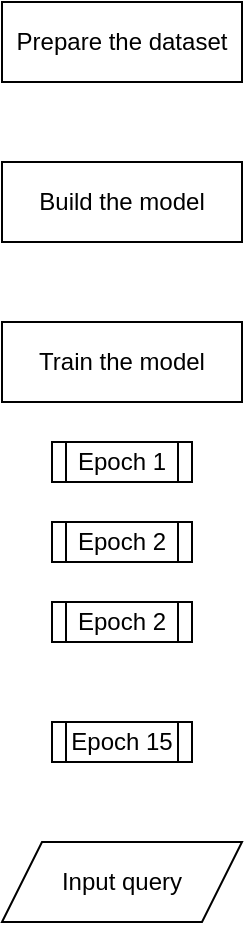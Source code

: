 <mxfile>
    <diagram id="dParQ9o0GckHHbSc1_CF" name="Page-1">
        <mxGraphModel dx="746" dy="583" grid="1" gridSize="10" guides="1" tooltips="1" connect="1" arrows="1" fold="1" page="1" pageScale="1" pageWidth="850" pageHeight="1100" background="none" math="0" shadow="0">
            <root>
                <mxCell id="0"/>
                <mxCell id="1" parent="0"/>
                <mxCell id="3" value="Build the model" style="rounded=0;whiteSpace=wrap;html=1;" parent="1" vertex="1">
                    <mxGeometry x="280" y="360" width="120" height="40" as="geometry"/>
                </mxCell>
                <mxCell id="5" value="Train the model" style="shape=parallelogram;perimeter=parallelogramPerimeter;whiteSpace=wrap;html=1;fixedSize=1;size=0;" parent="1" vertex="1">
                    <mxGeometry x="280" y="440" width="120" height="40" as="geometry"/>
                </mxCell>
                <mxCell id="9" value="Epoch 1" style="shape=process;whiteSpace=wrap;html=1;backgroundOutline=1;" parent="1" vertex="1">
                    <mxGeometry x="305" y="500" width="70" height="20" as="geometry"/>
                </mxCell>
                <mxCell id="10" value="Epoch 2" style="shape=process;whiteSpace=wrap;html=1;backgroundOutline=1;" parent="1" vertex="1">
                    <mxGeometry x="305" y="540" width="70" height="20" as="geometry"/>
                </mxCell>
                <mxCell id="11" value="Epoch 2" style="shape=process;whiteSpace=wrap;html=1;backgroundOutline=1;" parent="1" vertex="1">
                    <mxGeometry x="305" y="580" width="70" height="20" as="geometry"/>
                </mxCell>
                <mxCell id="12" value="Epoch 15" style="shape=process;whiteSpace=wrap;html=1;backgroundOutline=1;" parent="1" vertex="1">
                    <mxGeometry x="305" y="640" width="70" height="20" as="geometry"/>
                </mxCell>
                <mxCell id="13" value="Prepare the dataset" style="rounded=0;whiteSpace=wrap;html=1;" parent="1" vertex="1">
                    <mxGeometry x="280" y="280" width="120" height="40" as="geometry"/>
                </mxCell>
                <mxCell id="14" value="Input query" style="shape=parallelogram;perimeter=parallelogramPerimeter;whiteSpace=wrap;html=1;fixedSize=1;" parent="1" vertex="1">
                    <mxGeometry x="280" y="700" width="120" height="40" as="geometry"/>
                </mxCell>
            </root>
        </mxGraphModel>
    </diagram>
    <diagram id="WbJemTv2Dw0cLGj3RD_V" name="Page-2">
        <mxGraphModel dx="2132" dy="1300" grid="1" gridSize="10" guides="1" tooltips="1" connect="1" arrows="1" fold="1" page="1" pageScale="1" pageWidth="850" pageHeight="1100" math="0" shadow="0">
            <root>
                <mxCell id="0"/>
                <mxCell id="1" parent="0"/>
                <mxCell id="RL59w-mfHcgP7UhCdHnM-9" style="edgeStyle=none;html=1;" edge="1" parent="1" source="RL59w-mfHcgP7UhCdHnM-1" target="RL59w-mfHcgP7UhCdHnM-2">
                    <mxGeometry relative="1" as="geometry"/>
                </mxCell>
                <mxCell id="RL59w-mfHcgP7UhCdHnM-1" value="/api/user/new" style="ellipse;whiteSpace=wrap;html=1;" vertex="1" parent="1">
                    <mxGeometry x="30" y="15" width="130" height="90" as="geometry"/>
                </mxCell>
                <mxCell id="RL59w-mfHcgP7UhCdHnM-10" value="" style="edgeStyle=none;html=1;" edge="1" parent="1" source="RL59w-mfHcgP7UhCdHnM-2" target="RL59w-mfHcgP7UhCdHnM-3">
                    <mxGeometry relative="1" as="geometry"/>
                </mxCell>
                <mxCell id="RL59w-mfHcgP7UhCdHnM-2" value="generate a fresh new uuid" style="rounded=1;whiteSpace=wrap;html=1;" vertex="1" parent="1">
                    <mxGeometry x="25" y="150" width="135" height="70" as="geometry"/>
                </mxCell>
                <mxCell id="RL59w-mfHcgP7UhCdHnM-11" value="" style="edgeStyle=none;html=1;" edge="1" parent="1" source="RL59w-mfHcgP7UhCdHnM-3" target="RL59w-mfHcgP7UhCdHnM-5">
                    <mxGeometry relative="1" as="geometry"/>
                </mxCell>
                <mxCell id="RL59w-mfHcgP7UhCdHnM-3" value="add uuid to the Users database table" style="rounded=1;whiteSpace=wrap;html=1;" vertex="1" parent="1">
                    <mxGeometry x="20" y="270" width="140" height="80" as="geometry"/>
                </mxCell>
                <mxCell id="RL59w-mfHcgP7UhCdHnM-12" value="" style="edgeStyle=none;html=1;" edge="1" parent="1" source="RL59w-mfHcgP7UhCdHnM-5" target="RL59w-mfHcgP7UhCdHnM-7">
                    <mxGeometry relative="1" as="geometry"/>
                </mxCell>
                <mxCell id="RL59w-mfHcgP7UhCdHnM-5" value="make a .faiss file for that user and store as ./fiass_db/&amp;lt;uuid&amp;gt;.fiass" style="rounded=1;whiteSpace=wrap;html=1;" vertex="1" parent="1">
                    <mxGeometry x="20" y="400" width="140" height="70" as="geometry"/>
                </mxCell>
                <mxCell id="RL59w-mfHcgP7UhCdHnM-13" value="" style="edgeStyle=none;html=1;" edge="1" parent="1" source="RL59w-mfHcgP7UhCdHnM-7" target="RL59w-mfHcgP7UhCdHnM-8">
                    <mxGeometry relative="1" as="geometry"/>
                </mxCell>
                <mxCell id="RL59w-mfHcgP7UhCdHnM-7" value="return success and user uuid" style="shape=parallelogram;perimeter=parallelogramPerimeter;whiteSpace=wrap;html=1;fixedSize=1;" vertex="1" parent="1">
                    <mxGeometry x="20" y="515" width="140" height="70" as="geometry"/>
                </mxCell>
                <mxCell id="RL59w-mfHcgP7UhCdHnM-8" value="end" style="ellipse;whiteSpace=wrap;html=1;" vertex="1" parent="1">
                    <mxGeometry x="30" y="630" width="120" height="80" as="geometry"/>
                </mxCell>
                <mxCell id="RL59w-mfHcgP7UhCdHnM-23" style="edgeStyle=none;html=1;" edge="1" parent="1" source="RL59w-mfHcgP7UhCdHnM-14" target="RL59w-mfHcgP7UhCdHnM-15">
                    <mxGeometry relative="1" as="geometry"/>
                </mxCell>
                <mxCell id="RL59w-mfHcgP7UhCdHnM-14" value="/api/upload-image&lt;div&gt;&lt;br&gt;&lt;/div&gt;" style="ellipse;whiteSpace=wrap;html=1;" vertex="1" parent="1">
                    <mxGeometry x="230" y="30" width="130" height="90" as="geometry"/>
                </mxCell>
                <mxCell id="RL59w-mfHcgP7UhCdHnM-24" value="" style="edgeStyle=none;html=1;" edge="1" parent="1" source="RL59w-mfHcgP7UhCdHnM-15" target="RL59w-mfHcgP7UhCdHnM-16">
                    <mxGeometry relative="1" as="geometry"/>
                </mxCell>
                <mxCell id="RL59w-mfHcgP7UhCdHnM-15" value="get image&lt;div&gt;get metadata&lt;br&gt;get user id&lt;/div&gt;" style="shape=parallelogram;perimeter=parallelogramPerimeter;whiteSpace=wrap;html=1;fixedSize=1;" vertex="1" parent="1">
                    <mxGeometry x="230" y="155" width="120" height="60" as="geometry"/>
                </mxCell>
                <mxCell id="RL59w-mfHcgP7UhCdHnM-25" value="" style="edgeStyle=none;html=1;" edge="1" parent="1" source="RL59w-mfHcgP7UhCdHnM-16" target="RL59w-mfHcgP7UhCdHnM-17">
                    <mxGeometry relative="1" as="geometry"/>
                </mxCell>
                <mxCell id="RL59w-mfHcgP7UhCdHnM-16" value="encode the image with object detection model and update faiss db" style="rounded=1;whiteSpace=wrap;html=1;" vertex="1" parent="1">
                    <mxGeometry x="230" y="260" width="120" height="60" as="geometry"/>
                </mxCell>
                <mxCell id="RL59w-mfHcgP7UhCdHnM-26" value="" style="edgeStyle=none;html=1;" edge="1" parent="1" source="RL59w-mfHcgP7UhCdHnM-17" target="RL59w-mfHcgP7UhCdHnM-18">
                    <mxGeometry relative="1" as="geometry"/>
                </mxCell>
                <mxCell id="RL59w-mfHcgP7UhCdHnM-17" value="generate the image captions&lt;div&gt;&lt;br&gt;&lt;/div&gt;" style="rounded=1;whiteSpace=wrap;html=1;" vertex="1" parent="1">
                    <mxGeometry x="230" y="360" width="120" height="60" as="geometry"/>
                </mxCell>
                <mxCell id="RL59w-mfHcgP7UhCdHnM-27" value="" style="edgeStyle=none;html=1;" edge="1" parent="1" source="RL59w-mfHcgP7UhCdHnM-18" target="RL59w-mfHcgP7UhCdHnM-19">
                    <mxGeometry relative="1" as="geometry"/>
                </mxCell>
                <mxCell id="RL59w-mfHcgP7UhCdHnM-18" value="encode the image with face&lt;div&gt;&amp;nbsp;detection model and if the image contains a face&amp;nbsp;&lt;div&gt;update the faiss db&lt;/div&gt;&lt;div&gt;and get the label of the face detected&amp;nbsp;&lt;/div&gt;&lt;/div&gt;" style="rounded=1;whiteSpace=wrap;html=1;" vertex="1" parent="1">
                    <mxGeometry x="215" y="460" width="150" height="90" as="geometry"/>
                </mxCell>
                <mxCell id="RL59w-mfHcgP7UhCdHnM-28" value="" style="edgeStyle=none;html=1;" edge="1" parent="1" source="RL59w-mfHcgP7UhCdHnM-19" target="RL59w-mfHcgP7UhCdHnM-20">
                    <mxGeometry relative="1" as="geometry"/>
                </mxCell>
                <mxCell id="RL59w-mfHcgP7UhCdHnM-19" value="extract the text from the image using the ocr modal" style="rounded=1;whiteSpace=wrap;html=1;" vertex="1" parent="1">
                    <mxGeometry x="230.01" y="585" width="120" height="60" as="geometry"/>
                </mxCell>
                <mxCell id="RL59w-mfHcgP7UhCdHnM-29" value="" style="edgeStyle=none;html=1;" edge="1" parent="1" source="RL59w-mfHcgP7UhCdHnM-20" target="RL59w-mfHcgP7UhCdHnM-21">
                    <mxGeometry relative="1" as="geometry"/>
                </mxCell>
                <mxCell id="RL59w-mfHcgP7UhCdHnM-20" value="sore image data&lt;div&gt;(user_id, fiass_id, face_id, label, text, created_at, description) in the database table&lt;/div&gt;" style="rounded=1;whiteSpace=wrap;html=1;" vertex="1" parent="1">
                    <mxGeometry x="182.5" y="680" width="215" height="110" as="geometry"/>
                </mxCell>
                <mxCell id="RL59w-mfHcgP7UhCdHnM-30" value="" style="edgeStyle=none;html=1;" edge="1" parent="1" source="RL59w-mfHcgP7UhCdHnM-21" target="RL59w-mfHcgP7UhCdHnM-22">
                    <mxGeometry relative="1" as="geometry"/>
                </mxCell>
                <mxCell id="RL59w-mfHcgP7UhCdHnM-21" value="return (status, index, label_id, message) as ACK" style="shape=parallelogram;perimeter=parallelogramPerimeter;whiteSpace=wrap;html=1;fixedSize=1;" vertex="1" parent="1">
                    <mxGeometry x="188.12" y="830" width="203.75" height="110" as="geometry"/>
                </mxCell>
                <mxCell id="RL59w-mfHcgP7UhCdHnM-22" value="end&lt;div&gt;&lt;br&gt;&lt;/div&gt;" style="ellipse;whiteSpace=wrap;html=1;" vertex="1" parent="1">
                    <mxGeometry x="230.01" y="970" width="120" height="80" as="geometry"/>
                </mxCell>
                <mxCell id="RL59w-mfHcgP7UhCdHnM-39" value="" style="edgeStyle=none;html=1;" edge="1" parent="1" source="RL59w-mfHcgP7UhCdHnM-31" target="RL59w-mfHcgP7UhCdHnM-32">
                    <mxGeometry relative="1" as="geometry"/>
                </mxCell>
                <mxCell id="RL59w-mfHcgP7UhCdHnM-31" value="/api/search" style="ellipse;whiteSpace=wrap;html=1;" vertex="1" parent="1">
                    <mxGeometry x="495" y="30" width="120" height="80" as="geometry"/>
                </mxCell>
                <mxCell id="RL59w-mfHcgP7UhCdHnM-40" value="" style="edgeStyle=none;html=1;" edge="1" parent="1" source="RL59w-mfHcgP7UhCdHnM-32" target="RL59w-mfHcgP7UhCdHnM-33">
                    <mxGeometry relative="1" as="geometry"/>
                </mxCell>
                <mxCell id="RL59w-mfHcgP7UhCdHnM-32" value="get user_id and search query&lt;div&gt;&lt;br&gt;&lt;/div&gt;" style="shape=parallelogram;perimeter=parallelogramPerimeter;whiteSpace=wrap;html=1;fixedSize=1;" vertex="1" parent="1">
                    <mxGeometry x="495" y="140" width="120" height="60" as="geometry"/>
                </mxCell>
                <mxCell id="RL59w-mfHcgP7UhCdHnM-42" value="" style="edgeStyle=none;html=1;" edge="1" parent="1" source="RL59w-mfHcgP7UhCdHnM-33" target="RL59w-mfHcgP7UhCdHnM-34">
                    <mxGeometry relative="1" as="geometry"/>
                </mxCell>
                <mxCell id="RL59w-mfHcgP7UhCdHnM-33" value="use the users faiss file to get results from the object detection model fro base query" style="rounded=1;whiteSpace=wrap;html=1;" vertex="1" parent="1">
                    <mxGeometry x="495" y="230" width="120" height="60" as="geometry"/>
                </mxCell>
                <mxCell id="RL59w-mfHcgP7UhCdHnM-43" value="" style="edgeStyle=none;html=1;" edge="1" parent="1" source="RL59w-mfHcgP7UhCdHnM-34" target="RL59w-mfHcgP7UhCdHnM-35">
                    <mxGeometry relative="1" as="geometry"/>
                </mxCell>
                <mxCell id="RL59w-mfHcgP7UhCdHnM-34" value="extract the data ranges from quey using dateTimeRangeExtractor&amp;nbsp; and boost the score of images whose datetime matches the range&lt;div&gt;&amp;nbsp;&lt;/div&gt;" style="rounded=1;whiteSpace=wrap;html=1;" vertex="1" parent="1">
                    <mxGeometry x="480" y="330" width="150" height="120" as="geometry"/>
                </mxCell>
                <mxCell id="RL59w-mfHcgP7UhCdHnM-44" value="" style="edgeStyle=none;html=1;" edge="1" parent="1" source="RL59w-mfHcgP7UhCdHnM-35" target="RL59w-mfHcgP7UhCdHnM-36">
                    <mxGeometry relative="1" as="geometry"/>
                </mxCell>
                <mxCell id="RL59w-mfHcgP7UhCdHnM-35" value="perform ocr search by fuzzyly comparing with text stored in db and the original query" style="rounded=1;whiteSpace=wrap;html=1;" vertex="1" parent="1">
                    <mxGeometry x="495" y="490" width="120" height="60" as="geometry"/>
                </mxCell>
                <mxCell id="RL59w-mfHcgP7UhCdHnM-45" value="" style="edgeStyle=none;html=1;" edge="1" parent="1" source="RL59w-mfHcgP7UhCdHnM-36" target="RL59w-mfHcgP7UhCdHnM-37">
                    <mxGeometry relative="1" as="geometry"/>
                </mxCell>
                <mxCell id="RL59w-mfHcgP7UhCdHnM-36" value="sort the results to order on basis of decending confidece" style="rounded=1;whiteSpace=wrap;html=1;" vertex="1" parent="1">
                    <mxGeometry x="495" y="600" width="120" height="60" as="geometry"/>
                </mxCell>
                <mxCell id="RL59w-mfHcgP7UhCdHnM-46" value="" style="edgeStyle=none;html=1;" edge="1" parent="1" source="RL59w-mfHcgP7UhCdHnM-37" target="RL59w-mfHcgP7UhCdHnM-38">
                    <mxGeometry relative="1" as="geometry"/>
                </mxCell>
                <mxCell id="RL59w-mfHcgP7UhCdHnM-37" value="return (status, confidence , image indexes)" style="shape=parallelogram;perimeter=parallelogramPerimeter;whiteSpace=wrap;html=1;fixedSize=1;" vertex="1" parent="1">
                    <mxGeometry x="495" y="700" width="120" height="60" as="geometry"/>
                </mxCell>
                <mxCell id="RL59w-mfHcgP7UhCdHnM-38" value="end" style="ellipse;whiteSpace=wrap;html=1;" vertex="1" parent="1">
                    <mxGeometry x="495" y="810" width="120" height="80" as="geometry"/>
                </mxCell>
            </root>
        </mxGraphModel>
    </diagram>
    <diagram id="vq5iZHWHiFU7w3qYdPsm" name="Page-3">
        <mxGraphModel dx="956" dy="583" grid="1" gridSize="10" guides="1" tooltips="1" connect="1" arrows="1" fold="1" page="1" pageScale="1" pageWidth="850" pageHeight="1100" math="0" shadow="0">
            <root>
                <mxCell id="0"/>
                <mxCell id="1" parent="0"/>
                <mxCell id="VZd6w5nfjnLszLT6kDKf-6" style="edgeStyle=none;html=1;entryX=0.5;entryY=0;entryDx=0;entryDy=0;" edge="1" parent="1" source="VZd6w5nfjnLszLT6kDKf-1" target="VZd6w5nfjnLszLT6kDKf-2">
                    <mxGeometry relative="1" as="geometry"/>
                </mxCell>
                <mxCell id="VZd6w5nfjnLszLT6kDKf-1" value="/api/label/update" style="ellipse;whiteSpace=wrap;html=1;" vertex="1" parent="1">
                    <mxGeometry x="70" y="50" width="120" height="80" as="geometry"/>
                </mxCell>
                <mxCell id="VZd6w5nfjnLszLT6kDKf-7" style="edgeStyle=none;html=1;" edge="1" parent="1" source="VZd6w5nfjnLszLT6kDKf-2" target="VZd6w5nfjnLszLT6kDKf-3">
                    <mxGeometry relative="1" as="geometry"/>
                </mxCell>
                <mxCell id="VZd6w5nfjnLszLT6kDKf-2" value="get (label_id , name&lt;span style=&quot;background-color: transparent;&quot;&gt;)&lt;/span&gt;" style="shape=parallelogram;perimeter=parallelogramPerimeter;whiteSpace=wrap;html=1;fixedSize=1;" vertex="1" parent="1">
                    <mxGeometry x="60" y="170" width="140" height="80" as="geometry"/>
                </mxCell>
                <mxCell id="VZd6w5nfjnLszLT6kDKf-8" value="" style="edgeStyle=none;html=1;" edge="1" parent="1" source="VZd6w5nfjnLszLT6kDKf-3" target="VZd6w5nfjnLszLT6kDKf-4">
                    <mxGeometry relative="1" as="geometry"/>
                </mxCell>
                <mxCell id="VZd6w5nfjnLszLT6kDKf-3" value="update the name of the label" style="rounded=1;whiteSpace=wrap;html=1;" vertex="1" parent="1">
                    <mxGeometry x="70" y="310" width="120" height="60" as="geometry"/>
                </mxCell>
                <mxCell id="VZd6w5nfjnLszLT6kDKf-9" value="" style="edgeStyle=none;html=1;" edge="1" parent="1" source="VZd6w5nfjnLszLT6kDKf-4" target="VZd6w5nfjnLszLT6kDKf-5">
                    <mxGeometry relative="1" as="geometry"/>
                </mxCell>
                <mxCell id="VZd6w5nfjnLszLT6kDKf-4" value="return status , message as ACK" style="shape=parallelogram;perimeter=parallelogramPerimeter;whiteSpace=wrap;html=1;fixedSize=1;" vertex="1" parent="1">
                    <mxGeometry x="70" y="440" width="120" height="60" as="geometry"/>
                </mxCell>
                <mxCell id="VZd6w5nfjnLszLT6kDKf-5" value="end" style="ellipse;whiteSpace=wrap;html=1;" vertex="1" parent="1">
                    <mxGeometry x="70" y="560" width="120" height="80" as="geometry"/>
                </mxCell>
                <mxCell id="VZd6w5nfjnLszLT6kDKf-14" value="" style="edgeStyle=none;html=1;" edge="1" parent="1" source="VZd6w5nfjnLszLT6kDKf-10" target="VZd6w5nfjnLszLT6kDKf-11">
                    <mxGeometry relative="1" as="geometry"/>
                </mxCell>
                <mxCell id="VZd6w5nfjnLszLT6kDKf-10" value="/api/label/get" style="ellipse;whiteSpace=wrap;html=1;" vertex="1" parent="1">
                    <mxGeometry x="270" y="50" width="120" height="80" as="geometry"/>
                </mxCell>
                <mxCell id="VZd6w5nfjnLszLT6kDKf-15" value="" style="edgeStyle=none;html=1;" edge="1" parent="1" source="VZd6w5nfjnLszLT6kDKf-11" target="VZd6w5nfjnLszLT6kDKf-12">
                    <mxGeometry relative="1" as="geometry"/>
                </mxCell>
                <mxCell id="VZd6w5nfjnLszLT6kDKf-11" value="get labl&lt;span style=&quot;background-color: transparent;&quot;&gt;e id&lt;/span&gt;" style="shape=parallelogram;perimeter=parallelogramPerimeter;whiteSpace=wrap;html=1;fixedSize=1;" vertex="1" parent="1">
                    <mxGeometry x="270" y="160" width="120" height="60" as="geometry"/>
                </mxCell>
                <mxCell id="VZd6w5nfjnLszLT6kDKf-16" value="" style="edgeStyle=none;html=1;" edge="1" parent="1" source="VZd6w5nfjnLszLT6kDKf-12" target="VZd6w5nfjnLszLT6kDKf-13">
                    <mxGeometry relative="1" as="geometry"/>
                </mxCell>
                <mxCell id="VZd6w5nfjnLszLT6kDKf-12" value="return the name of the label" style="shape=parallelogram;perimeter=parallelogramPerimeter;whiteSpace=wrap;html=1;fixedSize=1;" vertex="1" parent="1">
                    <mxGeometry x="270" y="290" width="120" height="60" as="geometry"/>
                </mxCell>
                <mxCell id="VZd6w5nfjnLszLT6kDKf-13" value="end" style="ellipse;whiteSpace=wrap;html=1;" vertex="1" parent="1">
                    <mxGeometry x="270" y="410" width="120" height="80" as="geometry"/>
                </mxCell>
                <mxCell id="VZd6w5nfjnLszLT6kDKf-22" value="" style="edgeStyle=none;html=1;" edge="1" parent="1" source="VZd6w5nfjnLszLT6kDKf-17" target="VZd6w5nfjnLszLT6kDKf-19">
                    <mxGeometry relative="1" as="geometry"/>
                </mxCell>
                <mxCell id="VZd6w5nfjnLszLT6kDKf-17" value="/api/get-caption" style="ellipse;whiteSpace=wrap;html=1;" vertex="1" parent="1">
                    <mxGeometry x="510" y="50" width="120" height="80" as="geometry"/>
                </mxCell>
                <mxCell id="VZd6w5nfjnLszLT6kDKf-23" value="" style="edgeStyle=none;html=1;" edge="1" parent="1" source="VZd6w5nfjnLszLT6kDKf-19" target="VZd6w5nfjnLszLT6kDKf-20">
                    <mxGeometry relative="1" as="geometry"/>
                </mxCell>
                <mxCell id="VZd6w5nfjnLszLT6kDKf-19" value="get fiass id" style="shape=parallelogram;perimeter=parallelogramPerimeter;whiteSpace=wrap;html=1;fixedSize=1;" vertex="1" parent="1">
                    <mxGeometry x="510" y="170" width="120" height="60" as="geometry"/>
                </mxCell>
                <mxCell id="VZd6w5nfjnLszLT6kDKf-24" value="" style="edgeStyle=none;html=1;" edge="1" parent="1" source="VZd6w5nfjnLszLT6kDKf-20" target="VZd6w5nfjnLszLT6kDKf-21">
                    <mxGeometry relative="1" as="geometry"/>
                </mxCell>
                <mxCell id="VZd6w5nfjnLszLT6kDKf-20" value="get description of the image" style="shape=parallelogram;perimeter=parallelogramPerimeter;whiteSpace=wrap;html=1;fixedSize=1;" vertex="1" parent="1">
                    <mxGeometry x="500" y="270" width="140" height="80" as="geometry"/>
                </mxCell>
                <mxCell id="VZd6w5nfjnLszLT6kDKf-21" value="end&lt;div&gt;&lt;br&gt;&lt;/div&gt;" style="ellipse;whiteSpace=wrap;html=1;" vertex="1" parent="1">
                    <mxGeometry x="510" y="400" width="120" height="80" as="geometry"/>
                </mxCell>
            </root>
        </mxGraphModel>
    </diagram>
</mxfile>